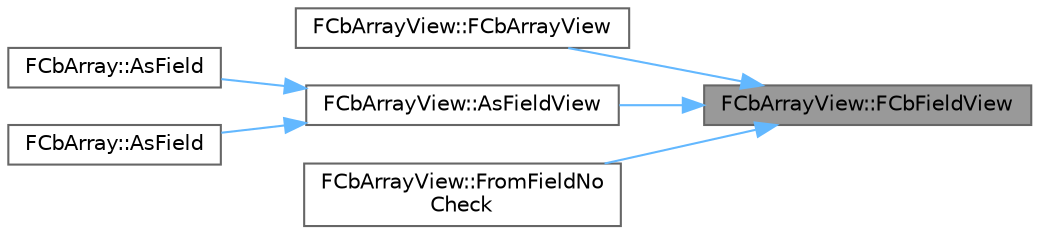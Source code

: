 digraph "FCbArrayView::FCbFieldView"
{
 // INTERACTIVE_SVG=YES
 // LATEX_PDF_SIZE
  bgcolor="transparent";
  edge [fontname=Helvetica,fontsize=10,labelfontname=Helvetica,labelfontsize=10];
  node [fontname=Helvetica,fontsize=10,shape=box,height=0.2,width=0.4];
  rankdir="RL";
  Node1 [id="Node000001",label="FCbArrayView::FCbFieldView",height=0.2,width=0.4,color="gray40", fillcolor="grey60", style="filled", fontcolor="black",tooltip=" "];
  Node1 -> Node2 [id="edge1_Node000001_Node000002",dir="back",color="steelblue1",style="solid",tooltip=" "];
  Node2 [id="Node000002",label="FCbArrayView::FCbArrayView",height=0.2,width=0.4,color="grey40", fillcolor="white", style="filled",URL="$d3/d79/classFCbArrayView.html#a162eb53e5d987ca3a2d965a9ed07b0f9",tooltip="Construct an array from an array field."];
  Node1 -> Node3 [id="edge2_Node000001_Node000003",dir="back",color="steelblue1",style="solid",tooltip=" "];
  Node3 [id="Node000003",label="FCbArrayView::AsFieldView",height=0.2,width=0.4,color="grey40", fillcolor="white", style="filled",URL="$d3/d79/classFCbArrayView.html#a1b0507803092d10c2a0b3084a2c367fc",tooltip="Access the array as an array field."];
  Node3 -> Node4 [id="edge3_Node000003_Node000004",dir="back",color="steelblue1",style="solid",tooltip=" "];
  Node4 [id="Node000004",label="FCbArray::AsField",height=0.2,width=0.4,color="grey40", fillcolor="white", style="filled",URL="$db/d7d/classFCbArray.html#a18d9d879b3d42699aeb7c5243281f9dc",tooltip=" "];
  Node3 -> Node5 [id="edge4_Node000003_Node000005",dir="back",color="steelblue1",style="solid",tooltip=" "];
  Node5 [id="Node000005",label="FCbArray::AsField",height=0.2,width=0.4,color="grey40", fillcolor="white", style="filled",URL="$db/d7d/classFCbArray.html#a59ab78398ed3336bdace2724d121849a",tooltip="Access the array as an array field."];
  Node1 -> Node6 [id="edge5_Node000001_Node000006",dir="back",color="steelblue1",style="solid",tooltip=" "];
  Node6 [id="Node000006",label="FCbArrayView::FromFieldNo\lCheck",height=0.2,width=0.4,color="grey40", fillcolor="white", style="filled",URL="$d3/d79/classFCbArrayView.html#a72eff2ec5a062370d8826619d8dc0302",tooltip="Construct an array from an array field."];
}
